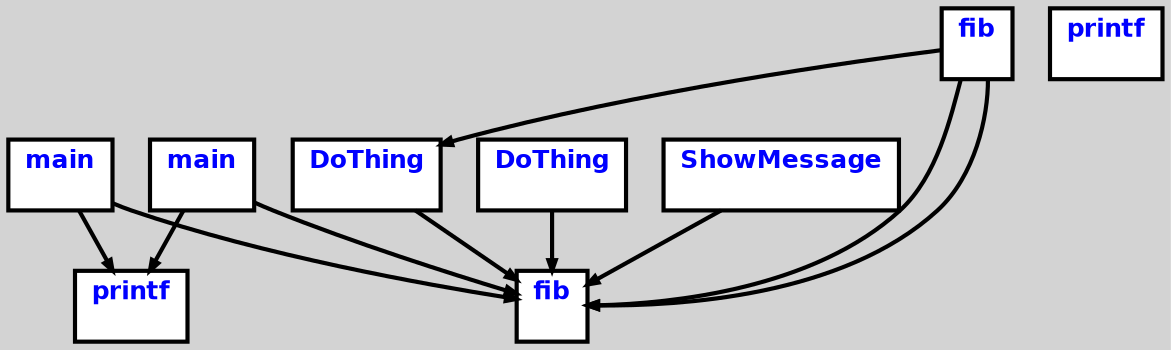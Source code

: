 digraph G {
ordering=out;
ranksep=.4;
bgcolor="lightgrey";  node [shape=box, fixedsize=false, fontsize=12, fontname="Helvetica-bold", fontcolor="blue"
width=.25, height=.25, color="black", fillcolor="white", style="filled, solid, bold"];

edge [arrowsize=.5, color="black", style="bold"]
    n00001244F5DA1E20 [label="fib\n "]
    n00001244F5DA2240 [label="printf\n "]
    n00001244F5DA24E0 [label="main\n "]
    n00001244F5DA24E0 -> n00001244F5DA2240
    n00001244F5DA24E0 -> n00001244F5DA1E20
    n00001244F5DA2B40 [label="ShowMessage\n "]
    n00001244F5DA2B40 -> n00001244F5DA1E20
    n00001244F5DA2F00 [label="DoThing\n "]
    n00001244F5DA2F00 -> n00001244F5DA1E20
    n00001244F5DA3320 [label="DoThing\n "]
    n00001244F5DA3320 -> n00001244F5DA1E20
    n00001244F5DA3620 [label="fib\n "]
    n00001244F5DA3620 -> n00001244F5DA2F00
    n00001244F5DA3620 -> n00001244F5DA1E20
    n00001244F5DA3620 -> n00001244F5DA1E20
    n00001244F5DA4580 [label="printf\n "]
    n00001244F5DA5A20 [label="main\n "]
    n00001244F5DA5A20 -> n00001244F5DA2240
    n00001244F5DA5A20 -> n00001244F5DA1E20
}
